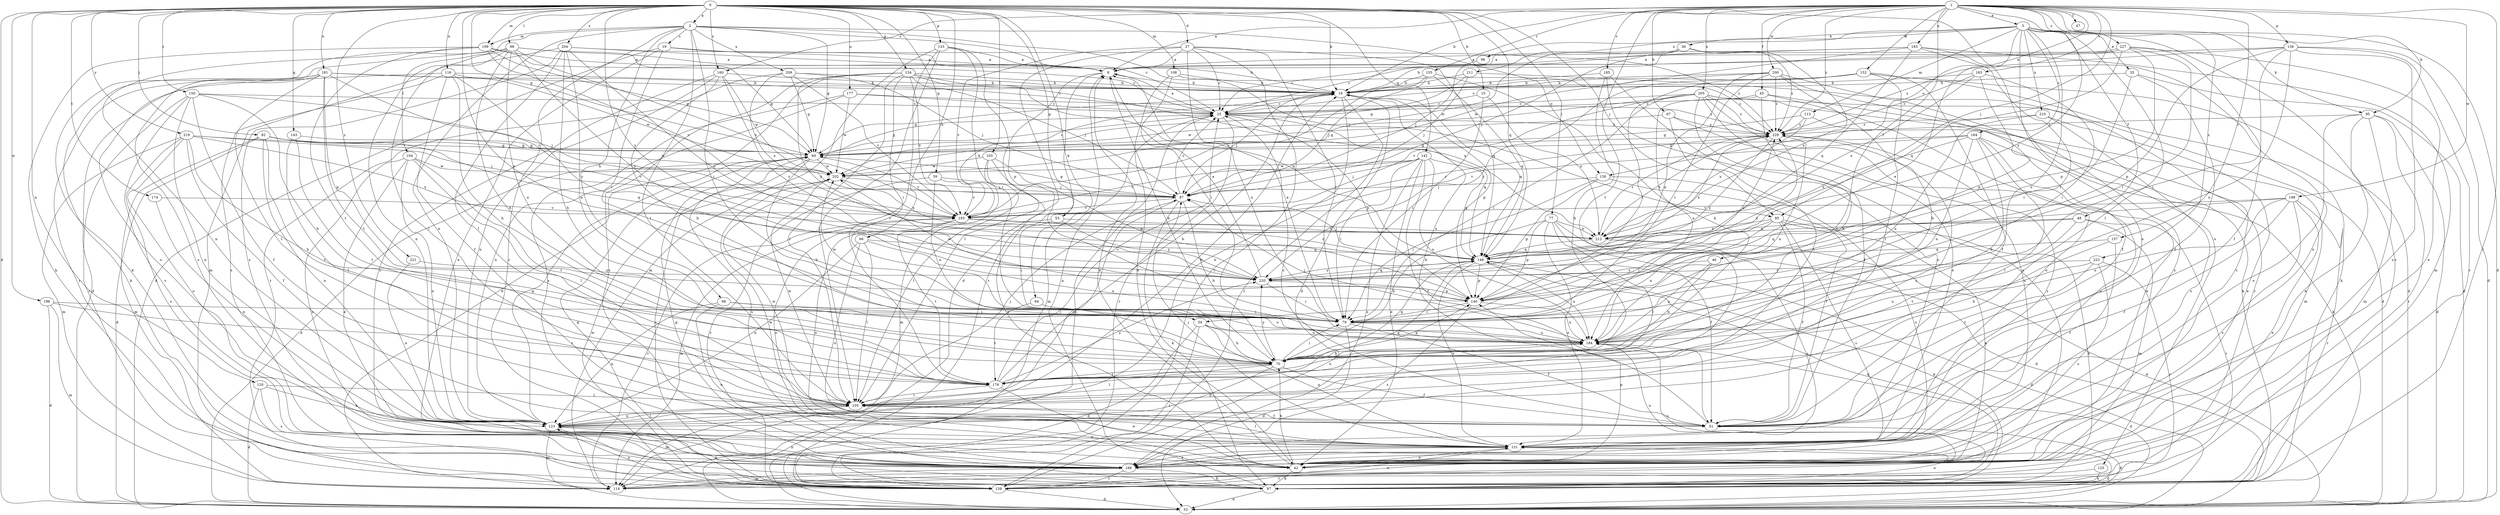 strict digraph  {
0;
1;
2;
3;
8;
15;
16;
19;
25;
27;
33;
34;
35;
36;
42;
45;
46;
47;
48;
51;
53;
59;
60;
66;
67;
68;
70;
77;
79;
82;
85;
87;
94;
95;
96;
97;
98;
103;
104;
105;
108;
109;
113;
114;
116;
120;
123;
125;
130;
131;
133;
134;
136;
140;
142;
143;
148;
150;
152;
155;
157;
158;
160;
163;
164;
166;
174;
176;
177;
181;
183;
184;
185;
193;
196;
198;
200;
202;
204;
205;
209;
210;
211;
212;
219;
220;
221;
223;
227;
229;
0 -> 2  [label=a];
0 -> 15  [label=b];
0 -> 16  [label=b];
0 -> 27  [label=d];
0 -> 33  [label=d];
0 -> 34  [label=e];
0 -> 53  [label=g];
0 -> 59  [label=g];
0 -> 60  [label=g];
0 -> 66  [label=h];
0 -> 77  [label=i];
0 -> 82  [label=j];
0 -> 85  [label=j];
0 -> 94  [label=k];
0 -> 98  [label=l];
0 -> 103  [label=l];
0 -> 108  [label=m];
0 -> 109  [label=m];
0 -> 116  [label=n];
0 -> 120  [label=n];
0 -> 125  [label=o];
0 -> 133  [label=p];
0 -> 134  [label=p];
0 -> 142  [label=q];
0 -> 143  [label=q];
0 -> 148  [label=q];
0 -> 150  [label=r];
0 -> 160  [label=s];
0 -> 174  [label=t];
0 -> 177  [label=u];
0 -> 181  [label=u];
0 -> 196  [label=w];
0 -> 204  [label=x];
0 -> 219  [label=y];
0 -> 220  [label=y];
0 -> 221  [label=z];
1 -> 3  [label=a];
1 -> 8  [label=a];
1 -> 16  [label=b];
1 -> 45  [label=f];
1 -> 46  [label=f];
1 -> 47  [label=f];
1 -> 67  [label=h];
1 -> 85  [label=j];
1 -> 95  [label=k];
1 -> 130  [label=o];
1 -> 136  [label=p];
1 -> 152  [label=r];
1 -> 155  [label=r];
1 -> 157  [label=r];
1 -> 158  [label=r];
1 -> 160  [label=s];
1 -> 163  [label=s];
1 -> 176  [label=t];
1 -> 183  [label=u];
1 -> 185  [label=v];
1 -> 198  [label=w];
1 -> 200  [label=w];
1 -> 205  [label=x];
1 -> 220  [label=y];
1 -> 223  [label=z];
1 -> 227  [label=z];
1 -> 229  [label=z];
2 -> 19  [label=c];
2 -> 25  [label=c];
2 -> 60  [label=g];
2 -> 68  [label=h];
2 -> 79  [label=i];
2 -> 85  [label=j];
2 -> 104  [label=l];
2 -> 105  [label=l];
2 -> 109  [label=m];
2 -> 123  [label=n];
2 -> 130  [label=o];
2 -> 158  [label=r];
2 -> 209  [label=x];
3 -> 33  [label=d];
3 -> 34  [label=e];
3 -> 35  [label=e];
3 -> 36  [label=e];
3 -> 48  [label=f];
3 -> 95  [label=k];
3 -> 96  [label=k];
3 -> 105  [label=l];
3 -> 113  [label=m];
3 -> 131  [label=o];
3 -> 158  [label=r];
3 -> 164  [label=s];
3 -> 184  [label=u];
3 -> 210  [label=x];
3 -> 211  [label=x];
8 -> 16  [label=b];
8 -> 70  [label=h];
8 -> 105  [label=l];
8 -> 158  [label=r];
15 -> 25  [label=c];
15 -> 79  [label=i];
15 -> 212  [label=x];
16 -> 25  [label=c];
16 -> 60  [label=g];
16 -> 87  [label=j];
16 -> 123  [label=n];
16 -> 140  [label=p];
16 -> 148  [label=q];
16 -> 158  [label=r];
19 -> 8  [label=a];
19 -> 33  [label=d];
19 -> 42  [label=e];
19 -> 79  [label=i];
19 -> 229  [label=z];
25 -> 8  [label=a];
25 -> 60  [label=g];
25 -> 114  [label=m];
25 -> 140  [label=p];
25 -> 148  [label=q];
25 -> 158  [label=r];
25 -> 229  [label=z];
27 -> 8  [label=a];
27 -> 25  [label=c];
27 -> 33  [label=d];
27 -> 79  [label=i];
27 -> 148  [label=q];
27 -> 158  [label=r];
27 -> 184  [label=u];
27 -> 193  [label=v];
33 -> 25  [label=c];
34 -> 33  [label=d];
34 -> 70  [label=h];
34 -> 131  [label=o];
34 -> 158  [label=r];
34 -> 184  [label=u];
35 -> 16  [label=b];
35 -> 33  [label=d];
35 -> 51  [label=f];
35 -> 79  [label=i];
36 -> 8  [label=a];
36 -> 87  [label=j];
36 -> 202  [label=w];
36 -> 212  [label=x];
36 -> 229  [label=z];
42 -> 8  [label=a];
42 -> 70  [label=h];
42 -> 97  [label=k];
42 -> 140  [label=p];
42 -> 184  [label=u];
42 -> 202  [label=w];
45 -> 25  [label=c];
45 -> 70  [label=h];
45 -> 131  [label=o];
45 -> 158  [label=r];
45 -> 184  [label=u];
46 -> 70  [label=h];
46 -> 184  [label=u];
46 -> 220  [label=y];
48 -> 114  [label=m];
48 -> 148  [label=q];
48 -> 158  [label=r];
48 -> 176  [label=t];
48 -> 212  [label=x];
51 -> 16  [label=b];
51 -> 25  [label=c];
51 -> 33  [label=d];
51 -> 202  [label=w];
53 -> 79  [label=i];
53 -> 131  [label=o];
53 -> 212  [label=x];
53 -> 220  [label=y];
59 -> 87  [label=j];
59 -> 158  [label=r];
59 -> 184  [label=u];
59 -> 193  [label=v];
60 -> 25  [label=c];
60 -> 33  [label=d];
60 -> 70  [label=h];
60 -> 158  [label=r];
60 -> 166  [label=s];
60 -> 193  [label=v];
60 -> 202  [label=w];
66 -> 105  [label=l];
66 -> 123  [label=n];
66 -> 131  [label=o];
66 -> 148  [label=q];
66 -> 184  [label=u];
67 -> 42  [label=e];
67 -> 60  [label=g];
67 -> 176  [label=t];
67 -> 229  [label=z];
68 -> 42  [label=e];
68 -> 79  [label=i];
68 -> 123  [label=n];
68 -> 184  [label=u];
70 -> 51  [label=f];
70 -> 79  [label=i];
70 -> 105  [label=l];
70 -> 123  [label=n];
70 -> 140  [label=p];
70 -> 148  [label=q];
70 -> 176  [label=t];
70 -> 220  [label=y];
77 -> 33  [label=d];
77 -> 51  [label=f];
77 -> 70  [label=h];
77 -> 105  [label=l];
77 -> 131  [label=o];
77 -> 140  [label=p];
77 -> 212  [label=x];
79 -> 8  [label=a];
79 -> 33  [label=d];
79 -> 51  [label=f];
79 -> 184  [label=u];
79 -> 202  [label=w];
82 -> 33  [label=d];
82 -> 60  [label=g];
82 -> 114  [label=m];
82 -> 123  [label=n];
82 -> 148  [label=q];
82 -> 176  [label=t];
82 -> 193  [label=v];
82 -> 202  [label=w];
85 -> 42  [label=e];
85 -> 51  [label=f];
85 -> 79  [label=i];
85 -> 97  [label=k];
85 -> 166  [label=s];
85 -> 184  [label=u];
85 -> 212  [label=x];
87 -> 25  [label=c];
87 -> 60  [label=g];
87 -> 70  [label=h];
87 -> 97  [label=k];
87 -> 123  [label=n];
87 -> 193  [label=v];
94 -> 79  [label=i];
94 -> 176  [label=t];
95 -> 33  [label=d];
95 -> 42  [label=e];
95 -> 114  [label=m];
95 -> 131  [label=o];
95 -> 158  [label=r];
95 -> 229  [label=z];
96 -> 87  [label=j];
97 -> 8  [label=a];
97 -> 33  [label=d];
97 -> 60  [label=g];
97 -> 131  [label=o];
97 -> 148  [label=q];
98 -> 8  [label=a];
98 -> 60  [label=g];
98 -> 70  [label=h];
98 -> 97  [label=k];
98 -> 105  [label=l];
98 -> 123  [label=n];
98 -> 166  [label=s];
98 -> 184  [label=u];
98 -> 193  [label=v];
98 -> 220  [label=y];
103 -> 42  [label=e];
103 -> 105  [label=l];
103 -> 114  [label=m];
103 -> 140  [label=p];
103 -> 202  [label=w];
104 -> 42  [label=e];
104 -> 105  [label=l];
104 -> 123  [label=n];
104 -> 166  [label=s];
104 -> 176  [label=t];
104 -> 202  [label=w];
105 -> 51  [label=f];
105 -> 87  [label=j];
105 -> 114  [label=m];
105 -> 123  [label=n];
105 -> 148  [label=q];
105 -> 202  [label=w];
108 -> 16  [label=b];
108 -> 42  [label=e];
108 -> 79  [label=i];
108 -> 229  [label=z];
109 -> 8  [label=a];
109 -> 25  [label=c];
109 -> 60  [label=g];
109 -> 97  [label=k];
109 -> 123  [label=n];
109 -> 176  [label=t];
109 -> 193  [label=v];
113 -> 60  [label=g];
113 -> 114  [label=m];
113 -> 212  [label=x];
113 -> 229  [label=z];
114 -> 193  [label=v];
116 -> 16  [label=b];
116 -> 33  [label=d];
116 -> 51  [label=f];
116 -> 70  [label=h];
116 -> 166  [label=s];
116 -> 202  [label=w];
116 -> 220  [label=y];
120 -> 33  [label=d];
120 -> 105  [label=l];
120 -> 123  [label=n];
120 -> 166  [label=s];
123 -> 16  [label=b];
123 -> 60  [label=g];
123 -> 97  [label=k];
123 -> 105  [label=l];
123 -> 114  [label=m];
123 -> 131  [label=o];
123 -> 229  [label=z];
125 -> 97  [label=k];
125 -> 158  [label=r];
130 -> 51  [label=f];
130 -> 79  [label=i];
130 -> 87  [label=j];
130 -> 140  [label=p];
130 -> 166  [label=s];
131 -> 33  [label=d];
131 -> 42  [label=e];
131 -> 87  [label=j];
131 -> 105  [label=l];
131 -> 166  [label=s];
131 -> 229  [label=z];
133 -> 8  [label=a];
133 -> 79  [label=i];
133 -> 105  [label=l];
133 -> 114  [label=m];
133 -> 140  [label=p];
133 -> 176  [label=t];
134 -> 16  [label=b];
134 -> 33  [label=d];
134 -> 79  [label=i];
134 -> 87  [label=j];
134 -> 105  [label=l];
134 -> 148  [label=q];
134 -> 166  [label=s];
134 -> 193  [label=v];
134 -> 212  [label=x];
134 -> 220  [label=y];
136 -> 8  [label=a];
136 -> 33  [label=d];
136 -> 79  [label=i];
136 -> 140  [label=p];
136 -> 158  [label=r];
136 -> 166  [label=s];
136 -> 184  [label=u];
136 -> 229  [label=z];
140 -> 79  [label=i];
140 -> 166  [label=s];
140 -> 184  [label=u];
140 -> 202  [label=w];
140 -> 229  [label=z];
142 -> 42  [label=e];
142 -> 51  [label=f];
142 -> 79  [label=i];
142 -> 87  [label=j];
142 -> 148  [label=q];
142 -> 166  [label=s];
142 -> 184  [label=u];
142 -> 193  [label=v];
142 -> 202  [label=w];
143 -> 60  [label=g];
143 -> 105  [label=l];
143 -> 176  [label=t];
148 -> 33  [label=d];
148 -> 87  [label=j];
148 -> 97  [label=k];
148 -> 131  [label=o];
148 -> 140  [label=p];
148 -> 184  [label=u];
148 -> 220  [label=y];
148 -> 229  [label=z];
150 -> 25  [label=c];
150 -> 51  [label=f];
150 -> 70  [label=h];
150 -> 87  [label=j];
150 -> 123  [label=n];
150 -> 158  [label=r];
150 -> 166  [label=s];
152 -> 16  [label=b];
152 -> 33  [label=d];
152 -> 51  [label=f];
152 -> 79  [label=i];
152 -> 97  [label=k];
152 -> 105  [label=l];
152 -> 220  [label=y];
155 -> 16  [label=b];
155 -> 70  [label=h];
155 -> 87  [label=j];
155 -> 148  [label=q];
155 -> 193  [label=v];
157 -> 51  [label=f];
157 -> 70  [label=h];
157 -> 148  [label=q];
158 -> 16  [label=b];
158 -> 33  [label=d];
158 -> 60  [label=g];
158 -> 123  [label=n];
158 -> 131  [label=o];
158 -> 184  [label=u];
158 -> 202  [label=w];
160 -> 16  [label=b];
160 -> 70  [label=h];
160 -> 123  [label=n];
160 -> 166  [label=s];
160 -> 202  [label=w];
160 -> 220  [label=y];
163 -> 16  [label=b];
163 -> 79  [label=i];
163 -> 140  [label=p];
163 -> 212  [label=x];
163 -> 229  [label=z];
164 -> 60  [label=g];
164 -> 70  [label=h];
164 -> 97  [label=k];
164 -> 105  [label=l];
164 -> 131  [label=o];
164 -> 184  [label=u];
164 -> 193  [label=v];
164 -> 212  [label=x];
166 -> 97  [label=k];
166 -> 114  [label=m];
166 -> 123  [label=n];
166 -> 158  [label=r];
174 -> 123  [label=n];
174 -> 193  [label=v];
176 -> 16  [label=b];
176 -> 25  [label=c];
176 -> 42  [label=e];
176 -> 105  [label=l];
176 -> 184  [label=u];
176 -> 220  [label=y];
177 -> 25  [label=c];
177 -> 123  [label=n];
177 -> 166  [label=s];
177 -> 202  [label=w];
177 -> 229  [label=z];
181 -> 16  [label=b];
181 -> 25  [label=c];
181 -> 97  [label=k];
181 -> 105  [label=l];
181 -> 131  [label=o];
181 -> 140  [label=p];
181 -> 158  [label=r];
181 -> 176  [label=t];
181 -> 193  [label=v];
183 -> 8  [label=a];
183 -> 25  [label=c];
183 -> 79  [label=i];
183 -> 114  [label=m];
183 -> 131  [label=o];
183 -> 148  [label=q];
183 -> 202  [label=w];
184 -> 33  [label=d];
184 -> 70  [label=h];
184 -> 87  [label=j];
185 -> 16  [label=b];
185 -> 42  [label=e];
185 -> 70  [label=h];
185 -> 131  [label=o];
193 -> 16  [label=b];
193 -> 114  [label=m];
193 -> 131  [label=o];
193 -> 148  [label=q];
193 -> 176  [label=t];
193 -> 212  [label=x];
196 -> 33  [label=d];
196 -> 79  [label=i];
196 -> 114  [label=m];
196 -> 176  [label=t];
198 -> 42  [label=e];
198 -> 51  [label=f];
198 -> 148  [label=q];
198 -> 158  [label=r];
198 -> 166  [label=s];
198 -> 184  [label=u];
198 -> 193  [label=v];
200 -> 16  [label=b];
200 -> 25  [label=c];
200 -> 51  [label=f];
200 -> 70  [label=h];
200 -> 79  [label=i];
200 -> 140  [label=p];
200 -> 166  [label=s];
200 -> 229  [label=z];
202 -> 87  [label=j];
202 -> 212  [label=x];
204 -> 8  [label=a];
204 -> 16  [label=b];
204 -> 70  [label=h];
204 -> 105  [label=l];
204 -> 114  [label=m];
204 -> 166  [label=s];
204 -> 184  [label=u];
204 -> 220  [label=y];
205 -> 25  [label=c];
205 -> 33  [label=d];
205 -> 51  [label=f];
205 -> 79  [label=i];
205 -> 97  [label=k];
205 -> 131  [label=o];
205 -> 166  [label=s];
205 -> 193  [label=v];
205 -> 202  [label=w];
205 -> 229  [label=z];
209 -> 16  [label=b];
209 -> 60  [label=g];
209 -> 87  [label=j];
209 -> 158  [label=r];
209 -> 193  [label=v];
209 -> 212  [label=x];
210 -> 42  [label=e];
210 -> 166  [label=s];
210 -> 184  [label=u];
210 -> 229  [label=z];
211 -> 16  [label=b];
211 -> 60  [label=g];
211 -> 87  [label=j];
211 -> 166  [label=s];
212 -> 33  [label=d];
212 -> 148  [label=q];
212 -> 166  [label=s];
212 -> 229  [label=z];
219 -> 51  [label=f];
219 -> 60  [label=g];
219 -> 70  [label=h];
219 -> 87  [label=j];
219 -> 114  [label=m];
219 -> 131  [label=o];
219 -> 166  [label=s];
219 -> 212  [label=x];
220 -> 8  [label=a];
220 -> 79  [label=i];
220 -> 140  [label=p];
220 -> 148  [label=q];
220 -> 229  [label=z];
221 -> 123  [label=n];
221 -> 220  [label=y];
223 -> 158  [label=r];
223 -> 166  [label=s];
223 -> 176  [label=t];
223 -> 184  [label=u];
223 -> 220  [label=y];
227 -> 8  [label=a];
227 -> 16  [label=b];
227 -> 25  [label=c];
227 -> 42  [label=e];
227 -> 51  [label=f];
227 -> 79  [label=i];
227 -> 140  [label=p];
227 -> 148  [label=q];
229 -> 60  [label=g];
229 -> 184  [label=u];
229 -> 193  [label=v];
229 -> 212  [label=x];
229 -> 220  [label=y];
}
